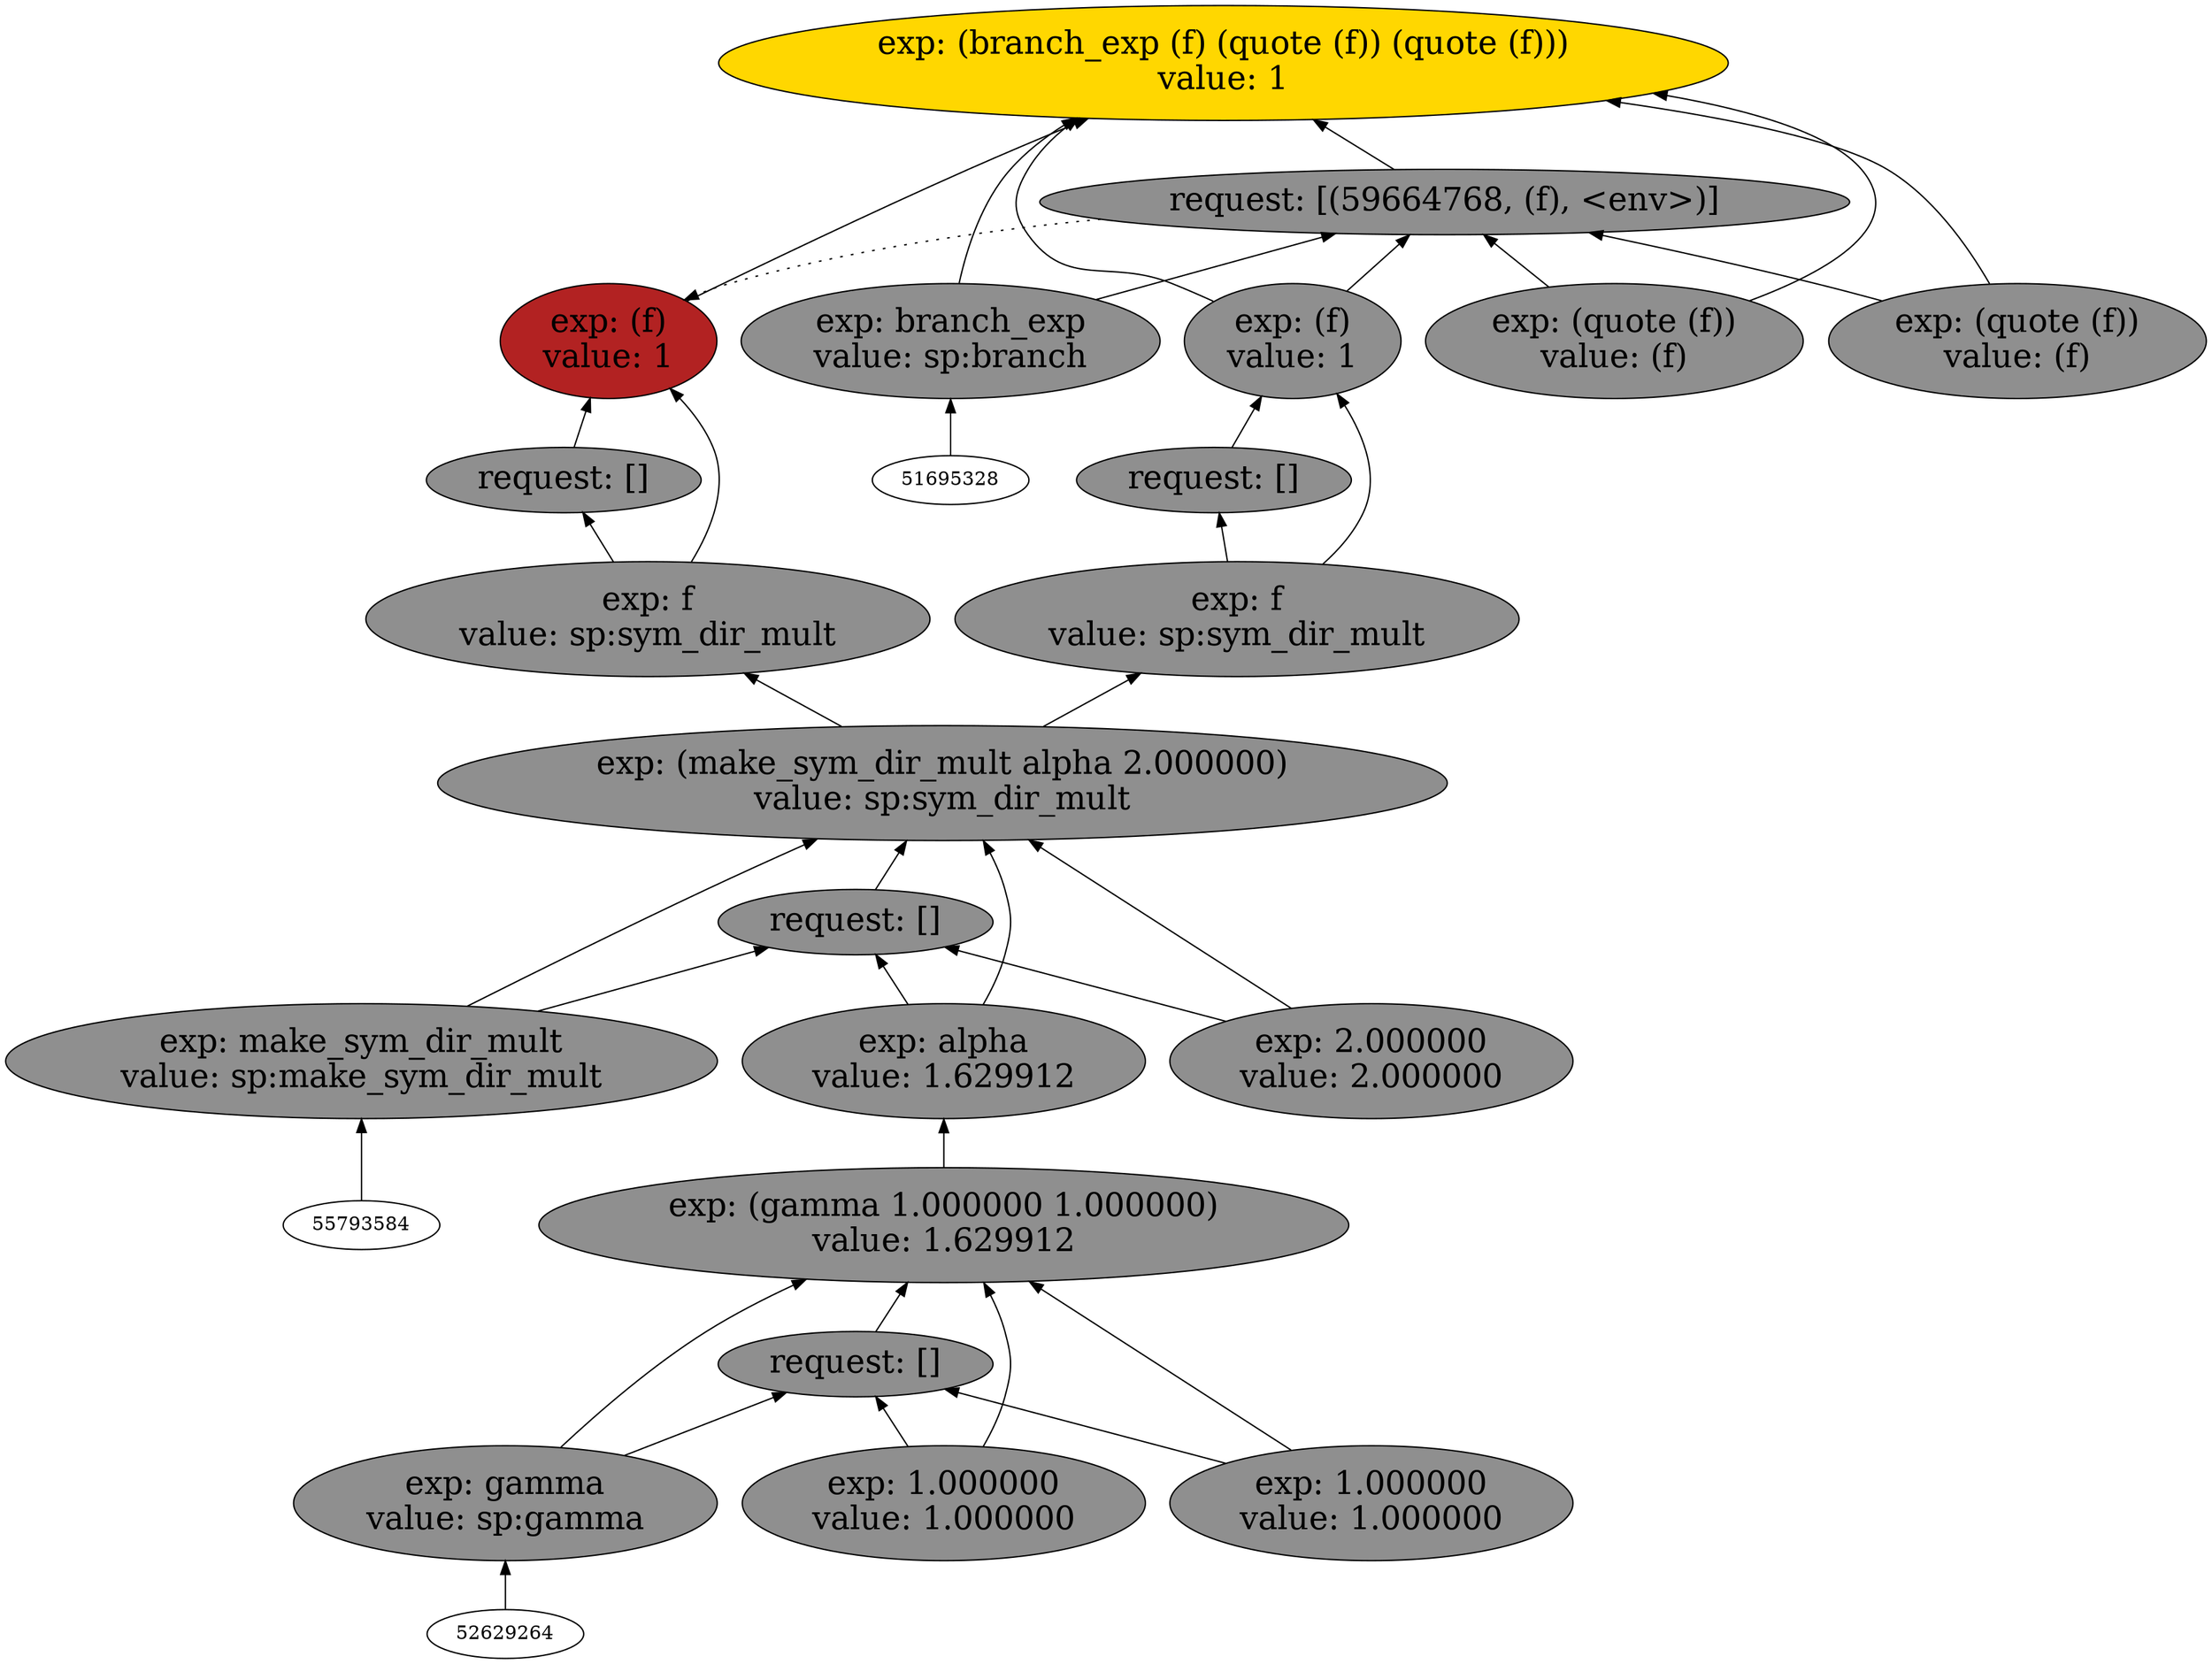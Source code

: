 digraph {
rankdir=BT
fontsize=24
subgraph clster1 {
label="Venture Families"
subgraph clster2 {
label="1"
"60087712"["fillcolor"="grey56" "fontsize"="24" "label"="exp: (gamma 1.000000 1.000000)\nvalue: 1.629912" "shape"="ellipse" "style"="filled" ]
"59988448"["fillcolor"="grey56" "fontsize"="24" "label"="request: []" "shape"="ellipse" "style"="filled" ]
"60248784"["fillcolor"="grey56" "fontsize"="24" "label"="exp: gamma\nvalue: sp:gamma" "shape"="ellipse" "style"="filled" ]
"58095216"["fillcolor"="grey56" "fontsize"="24" "label"="exp: 1.000000\nvalue: 1.000000" "shape"="ellipse" "style"="filled" ]
"58704304"["fillcolor"="grey56" "fontsize"="24" "label"="exp: 1.000000\nvalue: 1.000000" "shape"="ellipse" "style"="filled" ]
}

subgraph clster3 {
label="2"
"58951360"["fillcolor"="grey56" "fontsize"="24" "label"="exp: (make_sym_dir_mult alpha 2.000000)\nvalue: sp:sym_dir_mult" "shape"="ellipse" "style"="filled" ]
"58006144"["fillcolor"="grey56" "fontsize"="24" "label"="request: []" "shape"="ellipse" "style"="filled" ]
"58989104"["fillcolor"="grey56" "fontsize"="24" "label"="exp: make_sym_dir_mult\nvalue: sp:make_sym_dir_mult" "shape"="ellipse" "style"="filled" ]
"59405008"["fillcolor"="grey56" "fontsize"="24" "label"="exp: alpha\nvalue: 1.629912" "shape"="ellipse" "style"="filled" ]
"59439952"["fillcolor"="grey56" "fontsize"="24" "label"="exp: 2.000000\nvalue: 2.000000" "shape"="ellipse" "style"="filled" ]
}

subgraph clster4 {
label="3"
"57976912"["fillcolor"="gold" "fontsize"="24" "label"="exp: (branch_exp (f) (quote (f)) (quote (f)))\nvalue: 1" "shape"="ellipse" "style"="filled" ]
"59664768"["fillcolor"="grey56" "fontsize"="24" "label"="request: [(59664768, (f), <env>)]" "shape"="ellipse" "style"="filled" ]
"51699168"["fillcolor"="grey56" "fontsize"="24" "label"="exp: branch_exp\nvalue: sp:branch" "shape"="ellipse" "style"="filled" ]
"58403376"["fillcolor"="grey56" "fontsize"="24" "label"="exp: (f)\nvalue: 1" "shape"="ellipse" "style"="filled" ]
"58136352"["fillcolor"="grey56" "fontsize"="24" "label"="request: []" "shape"="ellipse" "style"="filled" ]
"58206896"["fillcolor"="grey56" "fontsize"="24" "label"="exp: f\nvalue: sp:sym_dir_mult" "shape"="ellipse" "style"="filled" ]
"58090240"["fillcolor"="grey56" "fontsize"="24" "label"="exp: (quote (f))\nvalue: (f)" "shape"="ellipse" "style"="filled" ]
"58150192"["fillcolor"="grey56" "fontsize"="24" "label"="exp: (quote (f))\nvalue: (f)" "shape"="ellipse" "style"="filled" ]
}

}

subgraph clster5 {
label=""
"60439872"["fillcolor"="firebrick" "fontsize"="24" "label"="exp: (f)\nvalue: 1" "shape"="ellipse" "style"="filled" ]
"60419392"["fillcolor"="grey56" "fontsize"="24" "label"="request: []" "shape"="ellipse" "style"="filled" ]
"60446592"["fillcolor"="grey56" "fontsize"="24" "label"="exp: f\nvalue: sp:sym_dir_mult" "shape"="ellipse" "style"="filled" ]
}

"51699168" -> "57976912"["arrowhead"="normal" "color"="black" "constraint"="true" "style"="solid" ]
"51699168" -> "59664768"["arrowhead"="normal" "color"="black" "constraint"="true" "style"="solid" ]
"51695328" -> "51699168"["arrowhead"="normal" "color"="black" "constraint"="true" "style"="solid" ]
"58403376" -> "57976912"["arrowhead"="normal" "color"="black" "constraint"="true" "style"="solid" ]
"58403376" -> "59664768"["arrowhead"="normal" "color"="black" "constraint"="true" "style"="solid" ]
"58206896" -> "58403376"["arrowhead"="normal" "color"="black" "constraint"="true" "style"="solid" ]
"58206896" -> "58136352"["arrowhead"="normal" "color"="black" "constraint"="true" "style"="solid" ]
"58951360" -> "58206896"["arrowhead"="normal" "color"="black" "constraint"="true" "style"="solid" ]
"58136352" -> "58403376"["arrowhead"="normal" "color"="black" "constraint"="true" "style"="solid" ]
"58090240" -> "57976912"["arrowhead"="normal" "color"="black" "constraint"="true" "style"="solid" ]
"58090240" -> "59664768"["arrowhead"="normal" "color"="black" "constraint"="true" "style"="solid" ]
"58150192" -> "57976912"["arrowhead"="normal" "color"="black" "constraint"="true" "style"="solid" ]
"58150192" -> "59664768"["arrowhead"="normal" "color"="black" "constraint"="true" "style"="solid" ]
"59664768" -> "57976912"["arrowhead"="normal" "color"="black" "constraint"="true" "style"="solid" ]
"60439872" -> "57976912"["arrowhead"="normal" "color"="black" "constraint"="true" "style"="solid" ]
"59664768" -> "60439872"["arrowhead"="normal" "color"="black" "constraint"="false" "style"="dotted" ]
"58989104" -> "58951360"["arrowhead"="normal" "color"="black" "constraint"="true" "style"="solid" ]
"58989104" -> "58006144"["arrowhead"="normal" "color"="black" "constraint"="true" "style"="solid" ]
"55793584" -> "58989104"["arrowhead"="normal" "color"="black" "constraint"="true" "style"="solid" ]
"59405008" -> "58951360"["arrowhead"="normal" "color"="black" "constraint"="true" "style"="solid" ]
"59405008" -> "58006144"["arrowhead"="normal" "color"="black" "constraint"="true" "style"="solid" ]
"60087712" -> "59405008"["arrowhead"="normal" "color"="black" "constraint"="true" "style"="solid" ]
"59439952" -> "58951360"["arrowhead"="normal" "color"="black" "constraint"="true" "style"="solid" ]
"59439952" -> "58006144"["arrowhead"="normal" "color"="black" "constraint"="true" "style"="solid" ]
"58006144" -> "58951360"["arrowhead"="normal" "color"="black" "constraint"="true" "style"="solid" ]
"60248784" -> "60087712"["arrowhead"="normal" "color"="black" "constraint"="true" "style"="solid" ]
"60248784" -> "59988448"["arrowhead"="normal" "color"="black" "constraint"="true" "style"="solid" ]
"52629264" -> "60248784"["arrowhead"="normal" "color"="black" "constraint"="true" "style"="solid" ]
"58095216" -> "60087712"["arrowhead"="normal" "color"="black" "constraint"="true" "style"="solid" ]
"58095216" -> "59988448"["arrowhead"="normal" "color"="black" "constraint"="true" "style"="solid" ]
"58704304" -> "60087712"["arrowhead"="normal" "color"="black" "constraint"="true" "style"="solid" ]
"58704304" -> "59988448"["arrowhead"="normal" "color"="black" "constraint"="true" "style"="solid" ]
"59988448" -> "60087712"["arrowhead"="normal" "color"="black" "constraint"="true" "style"="solid" ]
"60446592" -> "60439872"["arrowhead"="normal" "color"="black" "constraint"="true" "style"="solid" ]
"60446592" -> "60419392"["arrowhead"="normal" "color"="black" "constraint"="true" "style"="solid" ]
"58951360" -> "60446592"["arrowhead"="normal" "color"="black" "constraint"="true" "style"="solid" ]
"60419392" -> "60439872"["arrowhead"="normal" "color"="black" "constraint"="true" "style"="solid" ]

}